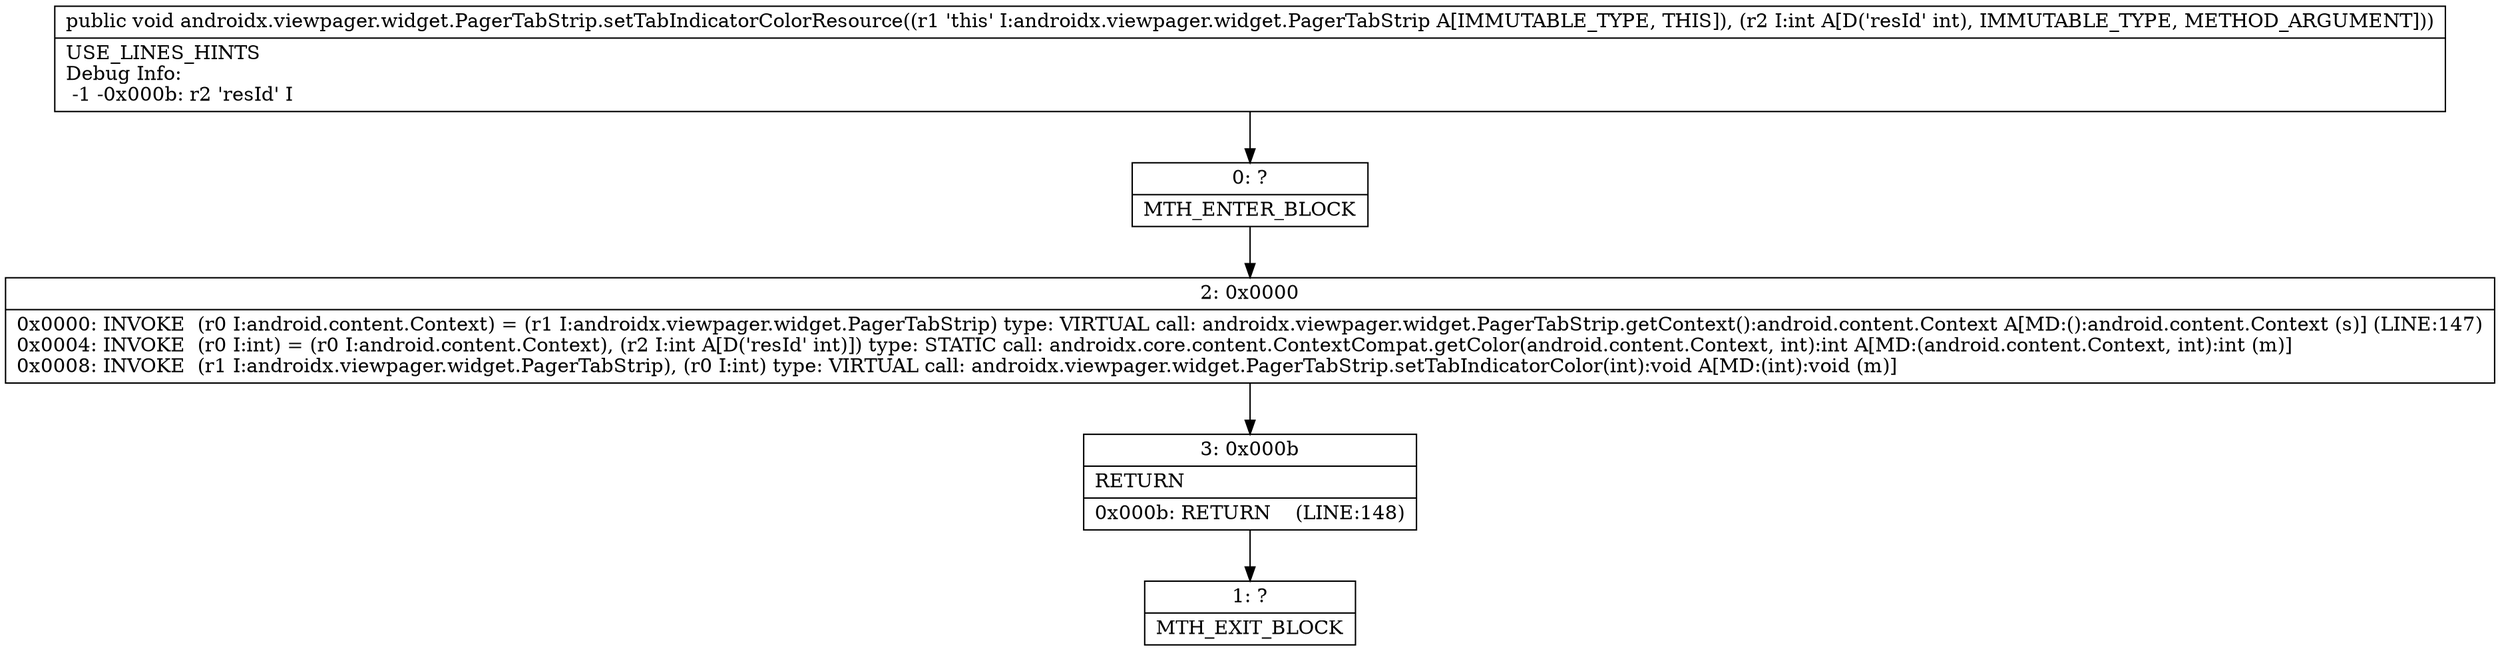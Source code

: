 digraph "CFG forandroidx.viewpager.widget.PagerTabStrip.setTabIndicatorColorResource(I)V" {
Node_0 [shape=record,label="{0\:\ ?|MTH_ENTER_BLOCK\l}"];
Node_2 [shape=record,label="{2\:\ 0x0000|0x0000: INVOKE  (r0 I:android.content.Context) = (r1 I:androidx.viewpager.widget.PagerTabStrip) type: VIRTUAL call: androidx.viewpager.widget.PagerTabStrip.getContext():android.content.Context A[MD:():android.content.Context (s)] (LINE:147)\l0x0004: INVOKE  (r0 I:int) = (r0 I:android.content.Context), (r2 I:int A[D('resId' int)]) type: STATIC call: androidx.core.content.ContextCompat.getColor(android.content.Context, int):int A[MD:(android.content.Context, int):int (m)]\l0x0008: INVOKE  (r1 I:androidx.viewpager.widget.PagerTabStrip), (r0 I:int) type: VIRTUAL call: androidx.viewpager.widget.PagerTabStrip.setTabIndicatorColor(int):void A[MD:(int):void (m)]\l}"];
Node_3 [shape=record,label="{3\:\ 0x000b|RETURN\l|0x000b: RETURN    (LINE:148)\l}"];
Node_1 [shape=record,label="{1\:\ ?|MTH_EXIT_BLOCK\l}"];
MethodNode[shape=record,label="{public void androidx.viewpager.widget.PagerTabStrip.setTabIndicatorColorResource((r1 'this' I:androidx.viewpager.widget.PagerTabStrip A[IMMUTABLE_TYPE, THIS]), (r2 I:int A[D('resId' int), IMMUTABLE_TYPE, METHOD_ARGUMENT]))  | USE_LINES_HINTS\lDebug Info:\l  \-1 \-0x000b: r2 'resId' I\l}"];
MethodNode -> Node_0;Node_0 -> Node_2;
Node_2 -> Node_3;
Node_3 -> Node_1;
}

